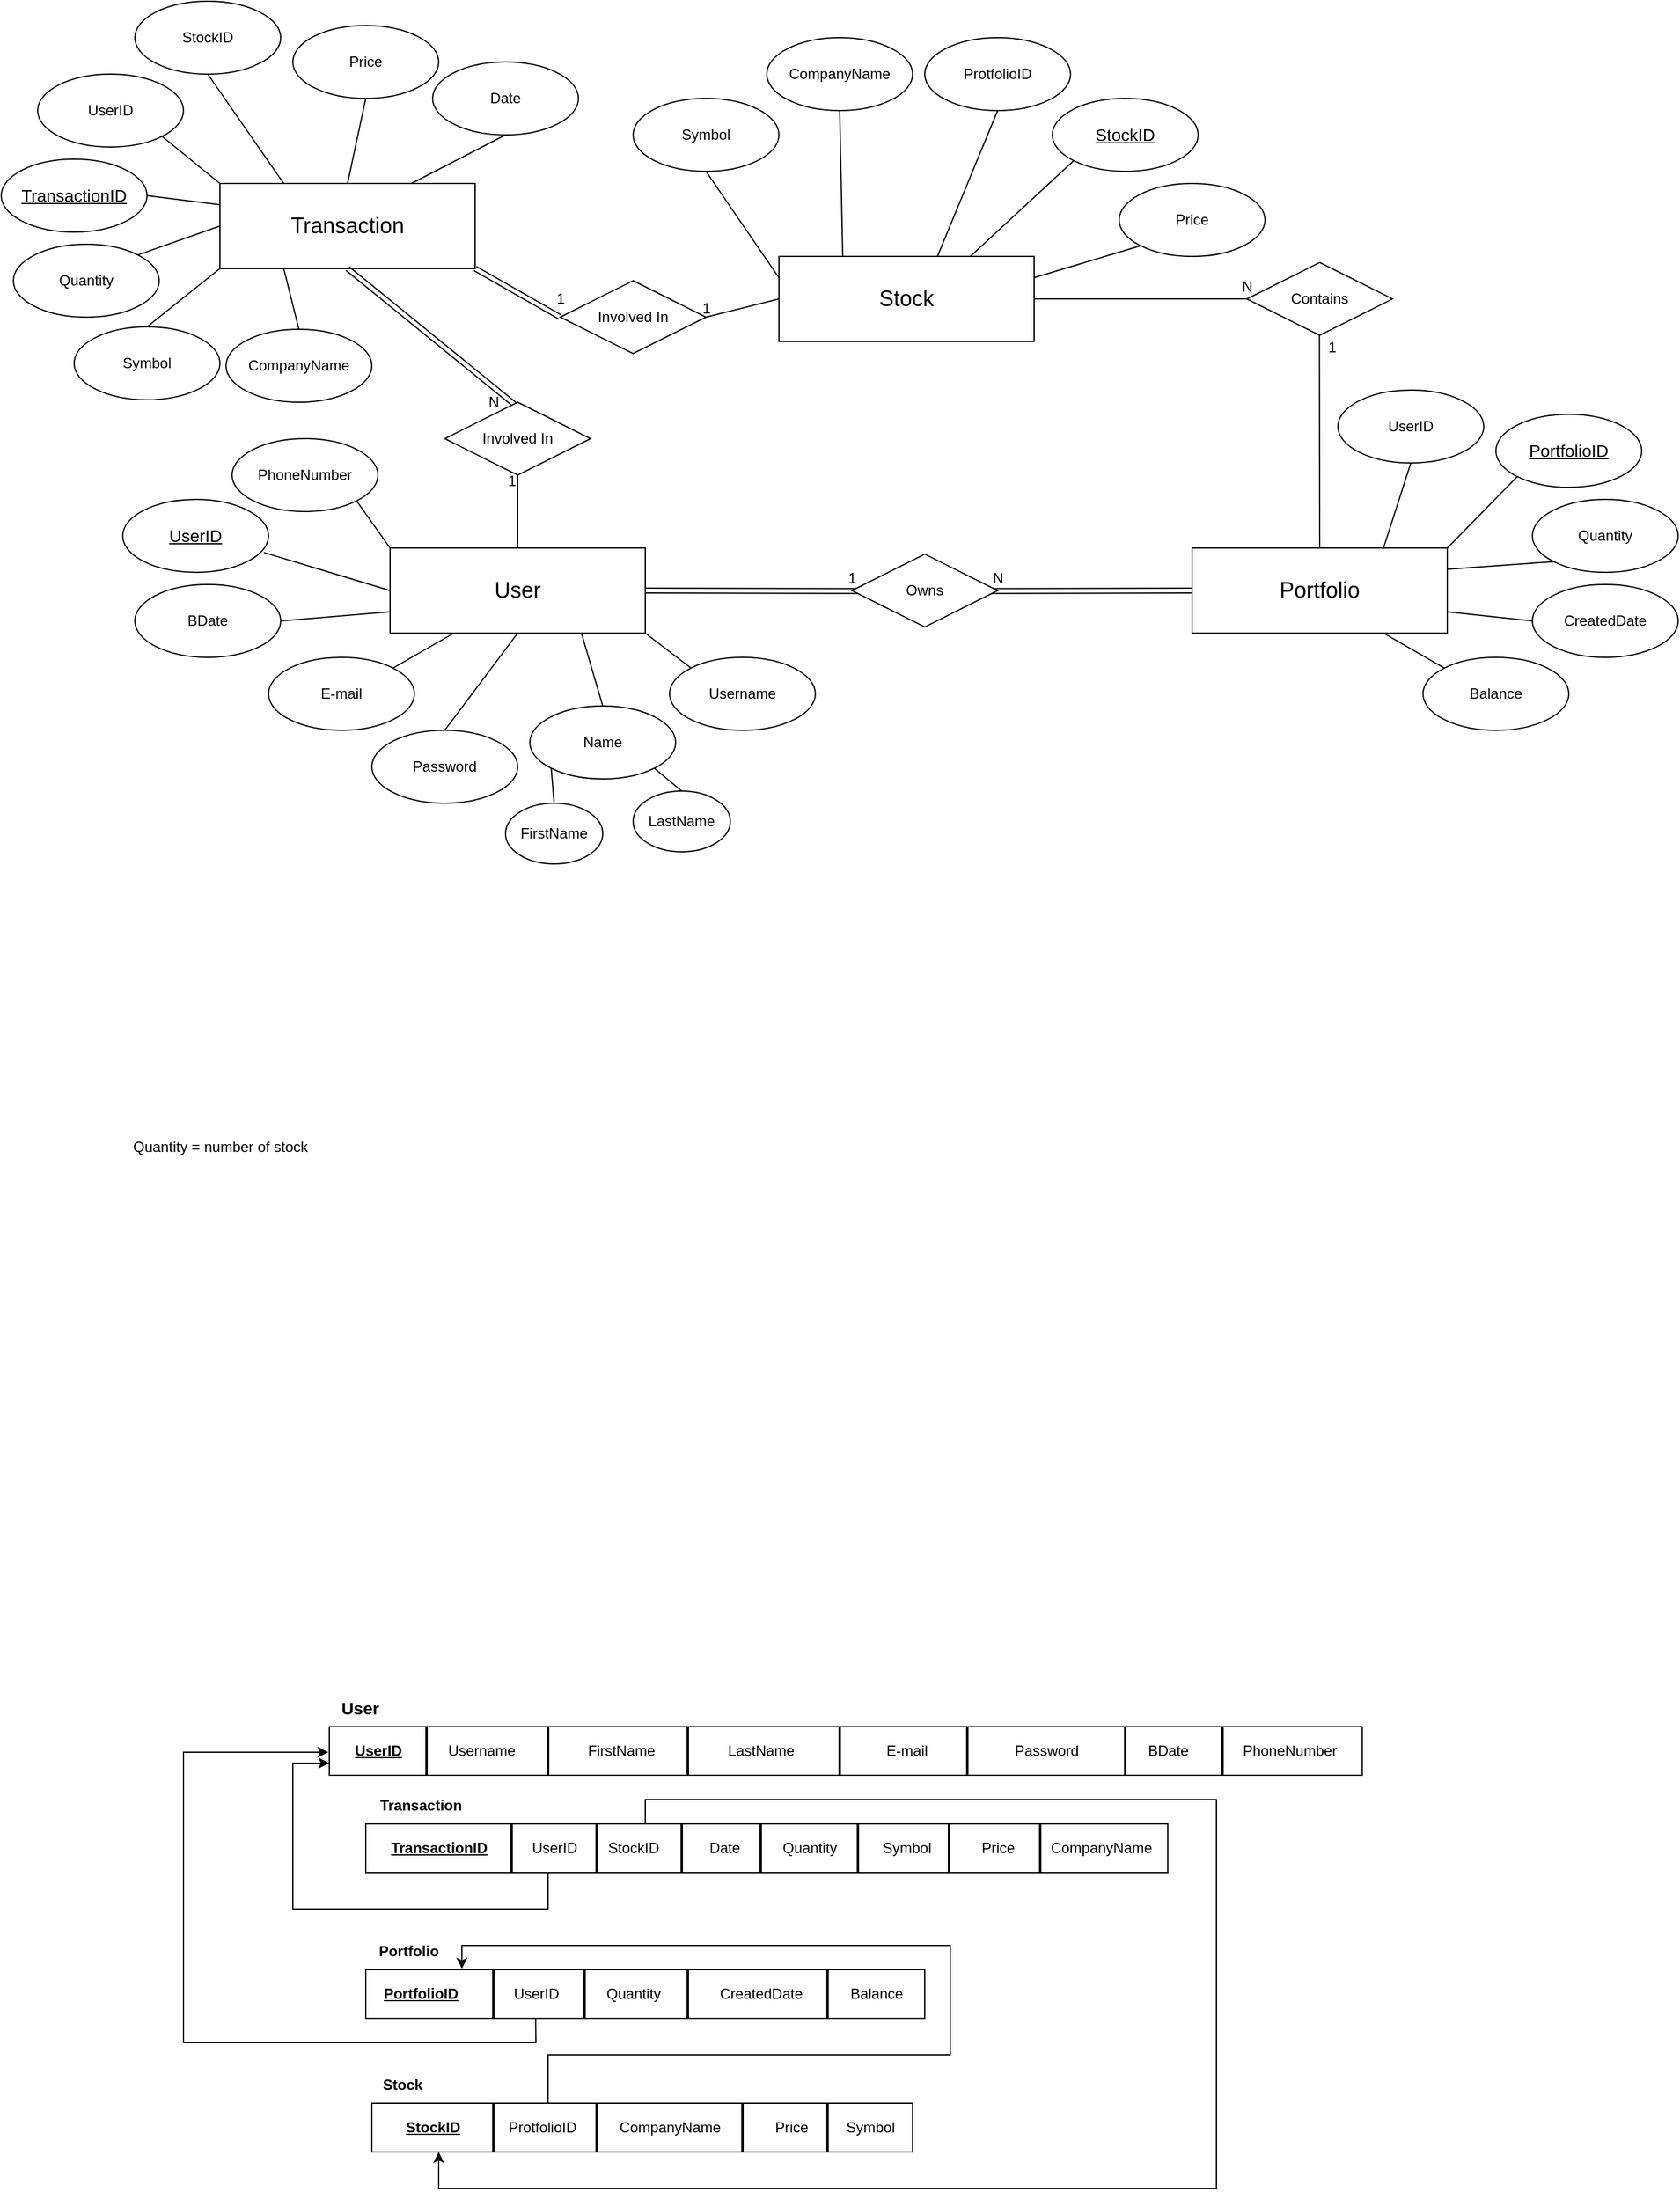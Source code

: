 <mxfile version="24.2.7" type="device">
  <diagram name="Page-1" id="fa3b1fYeh5rV2qAVABvx">
    <mxGraphModel dx="1854" dy="1547" grid="1" gridSize="10" guides="1" tooltips="1" connect="1" arrows="1" fold="1" page="1" pageScale="1" pageWidth="850" pageHeight="1100" math="0" shadow="0">
      <root>
        <mxCell id="0" />
        <mxCell id="1" parent="0" />
        <mxCell id="AaAI17sAa2OLWKaY4wJc-48" style="rounded=0;orthogonalLoop=1;jettySize=auto;html=1;exitX=0;exitY=0.25;exitDx=0;exitDy=0;entryX=0.5;entryY=1;entryDx=0;entryDy=0;endArrow=none;endFill=0;" edge="1" parent="1" source="AaAI17sAa2OLWKaY4wJc-3" target="AaAI17sAa2OLWKaY4wJc-43">
          <mxGeometry relative="1" as="geometry" />
        </mxCell>
        <mxCell id="AaAI17sAa2OLWKaY4wJc-50" style="rounded=0;orthogonalLoop=1;jettySize=auto;html=1;exitX=0.75;exitY=0;exitDx=0;exitDy=0;entryX=0;entryY=1;entryDx=0;entryDy=0;endArrow=none;endFill=0;" edge="1" parent="1" source="AaAI17sAa2OLWKaY4wJc-3" target="AaAI17sAa2OLWKaY4wJc-44">
          <mxGeometry relative="1" as="geometry" />
        </mxCell>
        <mxCell id="AaAI17sAa2OLWKaY4wJc-51" style="rounded=0;orthogonalLoop=1;jettySize=auto;html=1;exitX=1;exitY=0.25;exitDx=0;exitDy=0;entryX=0;entryY=1;entryDx=0;entryDy=0;startArrow=none;startFill=0;endArrow=none;endFill=0;" edge="1" parent="1" source="AaAI17sAa2OLWKaY4wJc-3" target="AaAI17sAa2OLWKaY4wJc-45">
          <mxGeometry relative="1" as="geometry" />
        </mxCell>
        <mxCell id="AaAI17sAa2OLWKaY4wJc-3" value="&lt;font style=&quot;font-size: 18px;&quot;&gt;Stock&lt;/font&gt;" style="whiteSpace=wrap;html=1;align=center;" vertex="1" parent="1">
          <mxGeometry x="400" y="130" width="210" height="70" as="geometry" />
        </mxCell>
        <mxCell id="AaAI17sAa2OLWKaY4wJc-31" style="rounded=0;orthogonalLoop=1;jettySize=auto;html=1;exitX=0;exitY=0.5;exitDx=0;exitDy=0;entryX=0.968;entryY=0.728;entryDx=0;entryDy=0;endArrow=none;endFill=0;entryPerimeter=0;" edge="1" parent="1" source="AaAI17sAa2OLWKaY4wJc-10" target="AaAI17sAa2OLWKaY4wJc-17">
          <mxGeometry relative="1" as="geometry" />
        </mxCell>
        <mxCell id="AaAI17sAa2OLWKaY4wJc-32" style="rounded=0;orthogonalLoop=1;jettySize=auto;html=1;exitX=0.25;exitY=1;exitDx=0;exitDy=0;entryX=1;entryY=0;entryDx=0;entryDy=0;startArrow=none;startFill=0;endArrow=none;endFill=0;" edge="1" parent="1" source="AaAI17sAa2OLWKaY4wJc-10" target="AaAI17sAa2OLWKaY4wJc-18">
          <mxGeometry relative="1" as="geometry">
            <mxPoint x="97.5" y="600" as="sourcePoint" />
          </mxGeometry>
        </mxCell>
        <mxCell id="AaAI17sAa2OLWKaY4wJc-33" style="rounded=0;orthogonalLoop=1;jettySize=auto;html=1;exitX=0.5;exitY=1;exitDx=0;exitDy=0;entryX=0.5;entryY=0;entryDx=0;entryDy=0;endArrow=none;endFill=0;" edge="1" parent="1" source="AaAI17sAa2OLWKaY4wJc-10" target="AaAI17sAa2OLWKaY4wJc-19">
          <mxGeometry relative="1" as="geometry">
            <mxPoint x="150.0" y="600" as="sourcePoint" />
          </mxGeometry>
        </mxCell>
        <mxCell id="AaAI17sAa2OLWKaY4wJc-34" style="rounded=0;orthogonalLoop=1;jettySize=auto;html=1;exitX=0.75;exitY=1;exitDx=0;exitDy=0;entryX=0.5;entryY=0;entryDx=0;entryDy=0;endArrow=none;endFill=0;" edge="1" parent="1" source="AaAI17sAa2OLWKaY4wJc-10" target="AaAI17sAa2OLWKaY4wJc-20">
          <mxGeometry relative="1" as="geometry">
            <mxPoint x="202.5" y="600" as="sourcePoint" />
          </mxGeometry>
        </mxCell>
        <mxCell id="AaAI17sAa2OLWKaY4wJc-36" style="rounded=0;orthogonalLoop=1;jettySize=auto;html=1;exitX=0;exitY=0.75;exitDx=0;exitDy=0;entryX=1;entryY=0.5;entryDx=0;entryDy=0;endArrow=none;endFill=0;" edge="1" parent="1" source="AaAI17sAa2OLWKaY4wJc-10" target="AaAI17sAa2OLWKaY4wJc-35">
          <mxGeometry relative="1" as="geometry">
            <mxPoint x="-187.5" y="455" as="sourcePoint" />
          </mxGeometry>
        </mxCell>
        <mxCell id="AaAI17sAa2OLWKaY4wJc-99" style="rounded=0;orthogonalLoop=1;jettySize=auto;html=1;exitX=1;exitY=1;exitDx=0;exitDy=0;entryX=0;entryY=0;entryDx=0;entryDy=0;endArrow=none;endFill=0;" edge="1" parent="1" source="AaAI17sAa2OLWKaY4wJc-10" target="AaAI17sAa2OLWKaY4wJc-98">
          <mxGeometry relative="1" as="geometry" />
        </mxCell>
        <mxCell id="AaAI17sAa2OLWKaY4wJc-10" value="&lt;font style=&quot;font-size: 18px;&quot;&gt;User&lt;/font&gt;" style="whiteSpace=wrap;html=1;align=center;" vertex="1" parent="1">
          <mxGeometry x="80" y="370" width="210" height="70" as="geometry" />
        </mxCell>
        <mxCell id="AaAI17sAa2OLWKaY4wJc-89" style="rounded=0;orthogonalLoop=1;jettySize=auto;html=1;exitX=0.25;exitY=1;exitDx=0;exitDy=0;entryX=0.5;entryY=0;entryDx=0;entryDy=0;endArrow=none;endFill=0;" edge="1" parent="1" source="AaAI17sAa2OLWKaY4wJc-12" target="AaAI17sAa2OLWKaY4wJc-88">
          <mxGeometry relative="1" as="geometry" />
        </mxCell>
        <mxCell id="AaAI17sAa2OLWKaY4wJc-90" style="rounded=0;orthogonalLoop=1;jettySize=auto;html=1;exitX=0;exitY=1;exitDx=0;exitDy=0;entryX=0.5;entryY=0;entryDx=0;entryDy=0;endArrow=none;endFill=0;" edge="1" parent="1" source="AaAI17sAa2OLWKaY4wJc-12" target="AaAI17sAa2OLWKaY4wJc-79">
          <mxGeometry relative="1" as="geometry" />
        </mxCell>
        <mxCell id="AaAI17sAa2OLWKaY4wJc-91" style="rounded=0;orthogonalLoop=1;jettySize=auto;html=1;exitX=0;exitY=0.5;exitDx=0;exitDy=0;entryX=1;entryY=0;entryDx=0;entryDy=0;endArrow=none;endFill=0;" edge="1" parent="1" source="AaAI17sAa2OLWKaY4wJc-12" target="AaAI17sAa2OLWKaY4wJc-78">
          <mxGeometry relative="1" as="geometry" />
        </mxCell>
        <mxCell id="AaAI17sAa2OLWKaY4wJc-92" style="rounded=0;orthogonalLoop=1;jettySize=auto;html=1;exitX=0;exitY=0.25;exitDx=0;exitDy=0;entryX=1;entryY=0.5;entryDx=0;entryDy=0;endArrow=none;endFill=0;" edge="1" parent="1" source="AaAI17sAa2OLWKaY4wJc-12" target="AaAI17sAa2OLWKaY4wJc-77">
          <mxGeometry relative="1" as="geometry" />
        </mxCell>
        <mxCell id="AaAI17sAa2OLWKaY4wJc-93" style="rounded=0;orthogonalLoop=1;jettySize=auto;html=1;exitX=0;exitY=0;exitDx=0;exitDy=0;entryX=1;entryY=1;entryDx=0;entryDy=0;endArrow=none;endFill=0;" edge="1" parent="1" source="AaAI17sAa2OLWKaY4wJc-12" target="AaAI17sAa2OLWKaY4wJc-76">
          <mxGeometry relative="1" as="geometry" />
        </mxCell>
        <mxCell id="AaAI17sAa2OLWKaY4wJc-94" style="rounded=0;orthogonalLoop=1;jettySize=auto;html=1;exitX=0.5;exitY=0;exitDx=0;exitDy=0;entryX=0.5;entryY=1;entryDx=0;entryDy=0;endArrow=none;endFill=0;" edge="1" parent="1" source="AaAI17sAa2OLWKaY4wJc-12" target="AaAI17sAa2OLWKaY4wJc-81">
          <mxGeometry relative="1" as="geometry" />
        </mxCell>
        <mxCell id="AaAI17sAa2OLWKaY4wJc-95" style="rounded=0;orthogonalLoop=1;jettySize=auto;html=1;exitX=0.75;exitY=0;exitDx=0;exitDy=0;entryX=0.5;entryY=1;entryDx=0;entryDy=0;endArrow=none;endFill=0;" edge="1" parent="1" source="AaAI17sAa2OLWKaY4wJc-12" target="AaAI17sAa2OLWKaY4wJc-87">
          <mxGeometry relative="1" as="geometry" />
        </mxCell>
        <mxCell id="AaAI17sAa2OLWKaY4wJc-178" style="rounded=0;orthogonalLoop=1;jettySize=auto;html=1;exitX=0.25;exitY=0;exitDx=0;exitDy=0;entryX=0.5;entryY=1;entryDx=0;entryDy=0;endArrow=none;endFill=0;" edge="1" parent="1" source="AaAI17sAa2OLWKaY4wJc-12" target="AaAI17sAa2OLWKaY4wJc-177">
          <mxGeometry relative="1" as="geometry" />
        </mxCell>
        <mxCell id="AaAI17sAa2OLWKaY4wJc-12" value="&lt;font style=&quot;font-size: 18px;&quot;&gt;Transaction&lt;/font&gt;" style="whiteSpace=wrap;html=1;align=center;" vertex="1" parent="1">
          <mxGeometry x="-60" y="70" width="210" height="70" as="geometry" />
        </mxCell>
        <mxCell id="AaAI17sAa2OLWKaY4wJc-64" style="rounded=0;orthogonalLoop=1;jettySize=auto;html=1;exitX=0.75;exitY=0;exitDx=0;exitDy=0;entryX=0.5;entryY=1;entryDx=0;entryDy=0;endArrow=none;endFill=0;" edge="1" parent="1" source="AaAI17sAa2OLWKaY4wJc-13" target="AaAI17sAa2OLWKaY4wJc-58">
          <mxGeometry relative="1" as="geometry" />
        </mxCell>
        <mxCell id="AaAI17sAa2OLWKaY4wJc-65" style="rounded=0;orthogonalLoop=1;jettySize=auto;html=1;exitX=1;exitY=0;exitDx=0;exitDy=0;entryX=0;entryY=1;entryDx=0;entryDy=0;endArrow=none;endFill=0;" edge="1" parent="1" source="AaAI17sAa2OLWKaY4wJc-13" target="AaAI17sAa2OLWKaY4wJc-60">
          <mxGeometry relative="1" as="geometry" />
        </mxCell>
        <mxCell id="AaAI17sAa2OLWKaY4wJc-66" style="rounded=0;orthogonalLoop=1;jettySize=auto;html=1;exitX=1;exitY=0.25;exitDx=0;exitDy=0;entryX=0;entryY=1;entryDx=0;entryDy=0;endArrow=none;endFill=0;" edge="1" parent="1" source="AaAI17sAa2OLWKaY4wJc-13" target="AaAI17sAa2OLWKaY4wJc-63">
          <mxGeometry relative="1" as="geometry" />
        </mxCell>
        <mxCell id="AaAI17sAa2OLWKaY4wJc-67" style="rounded=0;orthogonalLoop=1;jettySize=auto;html=1;exitX=1;exitY=0.75;exitDx=0;exitDy=0;entryX=0;entryY=0.5;entryDx=0;entryDy=0;endArrow=none;endFill=0;" edge="1" parent="1" source="AaAI17sAa2OLWKaY4wJc-13" target="AaAI17sAa2OLWKaY4wJc-62">
          <mxGeometry relative="1" as="geometry" />
        </mxCell>
        <mxCell id="AaAI17sAa2OLWKaY4wJc-68" style="rounded=0;orthogonalLoop=1;jettySize=auto;html=1;exitX=0.75;exitY=1;exitDx=0;exitDy=0;entryX=0;entryY=0;entryDx=0;entryDy=0;endArrow=none;endFill=0;" edge="1" parent="1" source="AaAI17sAa2OLWKaY4wJc-13" target="AaAI17sAa2OLWKaY4wJc-61">
          <mxGeometry relative="1" as="geometry" />
        </mxCell>
        <mxCell id="AaAI17sAa2OLWKaY4wJc-13" value="&lt;font style=&quot;font-size: 18px;&quot;&gt;Portfolio&lt;/font&gt;" style="whiteSpace=wrap;html=1;align=center;" vertex="1" parent="1">
          <mxGeometry x="740" y="370" width="210" height="70" as="geometry" />
        </mxCell>
        <mxCell id="AaAI17sAa2OLWKaY4wJc-21" style="rounded=0;orthogonalLoop=1;jettySize=auto;html=1;exitX=0.5;exitY=0;exitDx=0;exitDy=0;endArrow=none;endFill=0;entryX=0;entryY=1;entryDx=0;entryDy=0;" edge="1" parent="1" source="AaAI17sAa2OLWKaY4wJc-25" target="AaAI17sAa2OLWKaY4wJc-20">
          <mxGeometry relative="1" as="geometry">
            <mxPoint x="210" y="638.94" as="targetPoint" />
            <mxPoint x="237.265" y="687.882" as="sourcePoint" />
          </mxGeometry>
        </mxCell>
        <mxCell id="AaAI17sAa2OLWKaY4wJc-16" value="PhoneNumber" style="ellipse;whiteSpace=wrap;html=1;align=center;" vertex="1" parent="1">
          <mxGeometry x="-50" y="280" width="120" height="60" as="geometry" />
        </mxCell>
        <mxCell id="AaAI17sAa2OLWKaY4wJc-17" value="&lt;font style=&quot;font-size: 14px;&quot;&gt;&lt;u&gt;UserID&lt;/u&gt;&lt;/font&gt;" style="ellipse;whiteSpace=wrap;html=1;align=center;" vertex="1" parent="1">
          <mxGeometry x="-140" y="330" width="120" height="60" as="geometry" />
        </mxCell>
        <mxCell id="AaAI17sAa2OLWKaY4wJc-18" value="E-mail" style="ellipse;whiteSpace=wrap;html=1;align=center;" vertex="1" parent="1">
          <mxGeometry x="-20" y="460" width="120" height="60" as="geometry" />
        </mxCell>
        <mxCell id="AaAI17sAa2OLWKaY4wJc-19" value="Password" style="ellipse;whiteSpace=wrap;html=1;align=center;" vertex="1" parent="1">
          <mxGeometry x="65" y="520" width="120" height="60" as="geometry" />
        </mxCell>
        <mxCell id="AaAI17sAa2OLWKaY4wJc-20" value="Name" style="ellipse;whiteSpace=wrap;html=1;align=center;" vertex="1" parent="1">
          <mxGeometry x="195" y="500" width="120" height="60" as="geometry" />
        </mxCell>
        <mxCell id="AaAI17sAa2OLWKaY4wJc-25" value="FirstName" style="ellipse;whiteSpace=wrap;html=1;align=center;" vertex="1" parent="1">
          <mxGeometry x="175" y="580" width="80" height="50" as="geometry" />
        </mxCell>
        <mxCell id="AaAI17sAa2OLWKaY4wJc-27" value="LastName" style="ellipse;whiteSpace=wrap;html=1;align=center;" vertex="1" parent="1">
          <mxGeometry x="280" y="570" width="80" height="50" as="geometry" />
        </mxCell>
        <mxCell id="AaAI17sAa2OLWKaY4wJc-29" style="rounded=0;orthogonalLoop=1;jettySize=auto;html=1;exitX=1;exitY=1;exitDx=0;exitDy=0;endArrow=none;endFill=0;entryX=0.5;entryY=0;entryDx=0;entryDy=0;" edge="1" parent="1" source="AaAI17sAa2OLWKaY4wJc-20" target="AaAI17sAa2OLWKaY4wJc-27">
          <mxGeometry relative="1" as="geometry">
            <mxPoint x="270" y="629.94" as="targetPoint" />
            <mxPoint x="282.735" y="569.998" as="sourcePoint" />
          </mxGeometry>
        </mxCell>
        <mxCell id="AaAI17sAa2OLWKaY4wJc-30" style="rounded=0;orthogonalLoop=1;jettySize=auto;html=1;exitX=0;exitY=0;exitDx=0;exitDy=0;entryX=1;entryY=1;entryDx=0;entryDy=0;endArrow=none;endFill=0;" edge="1" parent="1" source="AaAI17sAa2OLWKaY4wJc-10" target="AaAI17sAa2OLWKaY4wJc-16">
          <mxGeometry relative="1" as="geometry" />
        </mxCell>
        <mxCell id="AaAI17sAa2OLWKaY4wJc-35" value="BDate" style="ellipse;whiteSpace=wrap;html=1;align=center;" vertex="1" parent="1">
          <mxGeometry x="-130" y="400" width="120" height="60" as="geometry" />
        </mxCell>
        <mxCell id="AaAI17sAa2OLWKaY4wJc-38" style="rounded=0;orthogonalLoop=1;jettySize=auto;html=1;exitX=0.058;exitY=0.507;exitDx=0;exitDy=0;entryX=1;entryY=0.5;entryDx=0;entryDy=0;shape=link;exitPerimeter=0;" edge="1" parent="1" source="AaAI17sAa2OLWKaY4wJc-37" target="AaAI17sAa2OLWKaY4wJc-10">
          <mxGeometry relative="1" as="geometry" />
        </mxCell>
        <mxCell id="AaAI17sAa2OLWKaY4wJc-39" style="rounded=0;orthogonalLoop=1;jettySize=auto;html=1;exitX=0.96;exitY=0.507;exitDx=0;exitDy=0;entryX=0;entryY=0.5;entryDx=0;entryDy=0;shape=link;exitPerimeter=0;" edge="1" parent="1" source="AaAI17sAa2OLWKaY4wJc-37" target="AaAI17sAa2OLWKaY4wJc-13">
          <mxGeometry relative="1" as="geometry" />
        </mxCell>
        <mxCell id="AaAI17sAa2OLWKaY4wJc-37" value="Owns" style="shape=rhombus;perimeter=rhombusPerimeter;whiteSpace=wrap;html=1;align=center;" vertex="1" parent="1">
          <mxGeometry x="460" y="375" width="120" height="60" as="geometry" />
        </mxCell>
        <mxCell id="AaAI17sAa2OLWKaY4wJc-40" value="&lt;font style=&quot;font-size: 12px;&quot;&gt;N&lt;/font&gt;" style="text;html=1;align=center;verticalAlign=middle;resizable=0;points=[];autosize=1;strokeColor=none;fillColor=none;" vertex="1" parent="1">
          <mxGeometry x="565" y="380" width="30" height="30" as="geometry" />
        </mxCell>
        <mxCell id="AaAI17sAa2OLWKaY4wJc-41" value="&lt;font style=&quot;font-size: 12px;&quot;&gt;1&lt;/font&gt;" style="text;html=1;align=center;verticalAlign=middle;resizable=0;points=[];autosize=1;strokeColor=none;fillColor=none;" vertex="1" parent="1">
          <mxGeometry x="445" y="380" width="30" height="30" as="geometry" />
        </mxCell>
        <mxCell id="AaAI17sAa2OLWKaY4wJc-42" value="CompanyName" style="ellipse;whiteSpace=wrap;html=1;align=center;" vertex="1" parent="1">
          <mxGeometry x="390" y="-50" width="120" height="60" as="geometry" />
        </mxCell>
        <mxCell id="AaAI17sAa2OLWKaY4wJc-43" value="Symbol" style="ellipse;whiteSpace=wrap;html=1;align=center;" vertex="1" parent="1">
          <mxGeometry x="280" width="120" height="60" as="geometry" />
        </mxCell>
        <mxCell id="AaAI17sAa2OLWKaY4wJc-44" value="&lt;font style=&quot;font-size: 14px;&quot;&gt;&lt;u&gt;StockID&lt;/u&gt;&lt;/font&gt;" style="ellipse;whiteSpace=wrap;html=1;align=center;" vertex="1" parent="1">
          <mxGeometry x="625" width="120" height="60" as="geometry" />
        </mxCell>
        <mxCell id="AaAI17sAa2OLWKaY4wJc-45" value="Price" style="ellipse;whiteSpace=wrap;html=1;align=center;" vertex="1" parent="1">
          <mxGeometry x="680" y="70" width="120" height="60" as="geometry" />
        </mxCell>
        <mxCell id="AaAI17sAa2OLWKaY4wJc-49" style="rounded=0;orthogonalLoop=1;jettySize=auto;html=1;exitX=0.25;exitY=0;exitDx=0;exitDy=0;entryX=0.5;entryY=1;entryDx=0;entryDy=0;endArrow=none;endFill=0;" edge="1" parent="1" source="AaAI17sAa2OLWKaY4wJc-3" target="AaAI17sAa2OLWKaY4wJc-42">
          <mxGeometry relative="1" as="geometry" />
        </mxCell>
        <mxCell id="AaAI17sAa2OLWKaY4wJc-53" style="rounded=0;orthogonalLoop=1;jettySize=auto;html=1;exitX=0.023;exitY=0.501;exitDx=0;exitDy=0;entryX=1;entryY=0.5;entryDx=0;entryDy=0;exitPerimeter=0;endArrow=none;endFill=0;" edge="1" parent="1" source="AaAI17sAa2OLWKaY4wJc-52" target="AaAI17sAa2OLWKaY4wJc-3">
          <mxGeometry relative="1" as="geometry" />
        </mxCell>
        <mxCell id="AaAI17sAa2OLWKaY4wJc-54" style="rounded=0;orthogonalLoop=1;jettySize=auto;html=1;exitX=0.498;exitY=0.975;exitDx=0;exitDy=0;entryX=0.5;entryY=0;entryDx=0;entryDy=0;exitPerimeter=0;endArrow=none;endFill=0;" edge="1" parent="1" source="AaAI17sAa2OLWKaY4wJc-52" target="AaAI17sAa2OLWKaY4wJc-13">
          <mxGeometry relative="1" as="geometry" />
        </mxCell>
        <mxCell id="AaAI17sAa2OLWKaY4wJc-52" value="Contains" style="shape=rhombus;perimeter=rhombusPerimeter;whiteSpace=wrap;html=1;align=center;" vertex="1" parent="1">
          <mxGeometry x="785" y="135" width="120" height="60" as="geometry" />
        </mxCell>
        <mxCell id="AaAI17sAa2OLWKaY4wJc-56" value="1" style="text;html=1;align=center;verticalAlign=middle;resizable=0;points=[];autosize=1;strokeColor=none;fillColor=none;" vertex="1" parent="1">
          <mxGeometry x="840" y="190" width="30" height="30" as="geometry" />
        </mxCell>
        <mxCell id="AaAI17sAa2OLWKaY4wJc-57" value="N" style="text;html=1;align=center;verticalAlign=middle;resizable=0;points=[];autosize=1;strokeColor=none;fillColor=none;" vertex="1" parent="1">
          <mxGeometry x="770" y="140" width="30" height="30" as="geometry" />
        </mxCell>
        <mxCell id="AaAI17sAa2OLWKaY4wJc-58" value="UserID" style="ellipse;whiteSpace=wrap;html=1;align=center;" vertex="1" parent="1">
          <mxGeometry x="860" y="240" width="120" height="60" as="geometry" />
        </mxCell>
        <mxCell id="AaAI17sAa2OLWKaY4wJc-60" value="&lt;font style=&quot;font-size: 14px;&quot;&gt;&lt;u&gt;PortfolioID&lt;/u&gt;&lt;/font&gt;" style="ellipse;whiteSpace=wrap;html=1;align=center;" vertex="1" parent="1">
          <mxGeometry x="990" y="260" width="120" height="60" as="geometry" />
        </mxCell>
        <mxCell id="AaAI17sAa2OLWKaY4wJc-61" value="Balance" style="ellipse;whiteSpace=wrap;html=1;align=center;" vertex="1" parent="1">
          <mxGeometry x="930" y="460" width="120" height="60" as="geometry" />
        </mxCell>
        <mxCell id="AaAI17sAa2OLWKaY4wJc-62" value="CreatedDate" style="ellipse;whiteSpace=wrap;html=1;align=center;" vertex="1" parent="1">
          <mxGeometry x="1020" y="400" width="120" height="60" as="geometry" />
        </mxCell>
        <mxCell id="AaAI17sAa2OLWKaY4wJc-63" value="Quantity" style="ellipse;whiteSpace=wrap;html=1;align=center;" vertex="1" parent="1">
          <mxGeometry x="1020" y="330" width="120" height="60" as="geometry" />
        </mxCell>
        <mxCell id="AaAI17sAa2OLWKaY4wJc-70" style="rounded=0;orthogonalLoop=1;jettySize=auto;html=1;exitX=0.5;exitY=1;exitDx=0;exitDy=0;entryX=0.5;entryY=0;entryDx=0;entryDy=0;endArrow=none;endFill=0;" edge="1" parent="1" source="AaAI17sAa2OLWKaY4wJc-69" target="AaAI17sAa2OLWKaY4wJc-10">
          <mxGeometry relative="1" as="geometry" />
        </mxCell>
        <mxCell id="AaAI17sAa2OLWKaY4wJc-71" style="rounded=0;orthogonalLoop=1;jettySize=auto;html=1;entryX=0.5;entryY=1;entryDx=0;entryDy=0;shape=link;exitX=0.499;exitY=0.064;exitDx=0;exitDy=0;exitPerimeter=0;" edge="1" parent="1" source="AaAI17sAa2OLWKaY4wJc-69" target="AaAI17sAa2OLWKaY4wJc-12">
          <mxGeometry relative="1" as="geometry" />
        </mxCell>
        <mxCell id="AaAI17sAa2OLWKaY4wJc-69" value="Involved In" style="shape=rhombus;perimeter=rhombusPerimeter;whiteSpace=wrap;html=1;align=center;" vertex="1" parent="1">
          <mxGeometry x="125" y="250" width="120" height="60" as="geometry" />
        </mxCell>
        <mxCell id="AaAI17sAa2OLWKaY4wJc-72" value="N" style="text;html=1;align=center;verticalAlign=middle;resizable=0;points=[];autosize=1;strokeColor=none;fillColor=none;" vertex="1" parent="1">
          <mxGeometry x="150" y="235" width="30" height="30" as="geometry" />
        </mxCell>
        <mxCell id="AaAI17sAa2OLWKaY4wJc-74" value="1" style="text;html=1;align=center;verticalAlign=middle;resizable=0;points=[];autosize=1;strokeColor=none;fillColor=none;" vertex="1" parent="1">
          <mxGeometry x="165" y="300" width="30" height="30" as="geometry" />
        </mxCell>
        <mxCell id="AaAI17sAa2OLWKaY4wJc-76" value="UserID" style="ellipse;whiteSpace=wrap;html=1;align=center;" vertex="1" parent="1">
          <mxGeometry x="-210" y="-20" width="120" height="60" as="geometry" />
        </mxCell>
        <mxCell id="AaAI17sAa2OLWKaY4wJc-77" value="&lt;font style=&quot;font-size: 14px;&quot;&gt;&lt;u&gt;TransactionID&lt;/u&gt;&lt;/font&gt;" style="ellipse;whiteSpace=wrap;html=1;align=center;" vertex="1" parent="1">
          <mxGeometry x="-240" y="50" width="120" height="60" as="geometry" />
        </mxCell>
        <mxCell id="AaAI17sAa2OLWKaY4wJc-78" value="Quantity" style="ellipse;whiteSpace=wrap;html=1;align=center;" vertex="1" parent="1">
          <mxGeometry x="-230" y="120" width="120" height="60" as="geometry" />
        </mxCell>
        <mxCell id="AaAI17sAa2OLWKaY4wJc-79" value="Symbol" style="ellipse;whiteSpace=wrap;html=1;align=center;" vertex="1" parent="1">
          <mxGeometry x="-180" y="188" width="120" height="60" as="geometry" />
        </mxCell>
        <mxCell id="AaAI17sAa2OLWKaY4wJc-80" value="Quantity = number of stock" style="text;html=1;align=center;verticalAlign=middle;resizable=0;points=[];autosize=1;strokeColor=none;fillColor=none;" vertex="1" parent="1">
          <mxGeometry x="-145" y="848" width="170" height="30" as="geometry" />
        </mxCell>
        <mxCell id="AaAI17sAa2OLWKaY4wJc-81" value="Price" style="ellipse;whiteSpace=wrap;html=1;align=center;" vertex="1" parent="1">
          <mxGeometry y="-60" width="120" height="60" as="geometry" />
        </mxCell>
        <mxCell id="AaAI17sAa2OLWKaY4wJc-83" style="rounded=0;orthogonalLoop=1;jettySize=auto;html=1;exitX=0;exitY=0.5;exitDx=0;exitDy=0;shape=link;" edge="1" parent="1" source="AaAI17sAa2OLWKaY4wJc-82">
          <mxGeometry relative="1" as="geometry">
            <mxPoint x="150.0" y="140.0" as="targetPoint" />
          </mxGeometry>
        </mxCell>
        <mxCell id="AaAI17sAa2OLWKaY4wJc-84" style="rounded=0;orthogonalLoop=1;jettySize=auto;html=1;exitX=1;exitY=0.5;exitDx=0;exitDy=0;entryX=0;entryY=0.5;entryDx=0;entryDy=0;endArrow=none;endFill=0;" edge="1" parent="1" source="AaAI17sAa2OLWKaY4wJc-82" target="AaAI17sAa2OLWKaY4wJc-3">
          <mxGeometry relative="1" as="geometry" />
        </mxCell>
        <mxCell id="AaAI17sAa2OLWKaY4wJc-82" value="Involved In" style="shape=rhombus;perimeter=rhombusPerimeter;whiteSpace=wrap;html=1;align=center;" vertex="1" parent="1">
          <mxGeometry x="220" y="150" width="120" height="60" as="geometry" />
        </mxCell>
        <mxCell id="AaAI17sAa2OLWKaY4wJc-85" value="1" style="text;html=1;align=center;verticalAlign=middle;resizable=0;points=[];autosize=1;strokeColor=none;fillColor=none;" vertex="1" parent="1">
          <mxGeometry x="205" y="150" width="30" height="30" as="geometry" />
        </mxCell>
        <mxCell id="AaAI17sAa2OLWKaY4wJc-86" value="1" style="text;html=1;align=center;verticalAlign=middle;resizable=0;points=[];autosize=1;strokeColor=none;fillColor=none;" vertex="1" parent="1">
          <mxGeometry x="325" y="158" width="30" height="30" as="geometry" />
        </mxCell>
        <mxCell id="AaAI17sAa2OLWKaY4wJc-87" value="Date" style="ellipse;whiteSpace=wrap;html=1;align=center;" vertex="1" parent="1">
          <mxGeometry x="115" y="-30" width="120" height="60" as="geometry" />
        </mxCell>
        <mxCell id="AaAI17sAa2OLWKaY4wJc-88" value="CompanyName" style="ellipse;whiteSpace=wrap;html=1;align=center;" vertex="1" parent="1">
          <mxGeometry x="-55" y="190" width="120" height="60" as="geometry" />
        </mxCell>
        <mxCell id="AaAI17sAa2OLWKaY4wJc-98" value="Username" style="ellipse;whiteSpace=wrap;html=1;align=center;" vertex="1" parent="1">
          <mxGeometry x="310" y="460" width="120" height="60" as="geometry" />
        </mxCell>
        <mxCell id="AaAI17sAa2OLWKaY4wJc-102" value="" style="verticalLabelPosition=bottom;verticalAlign=top;html=1;shape=mxgraph.basic.rect;fillColor2=none;strokeWidth=1;size=20;indent=0;container=0;flipV=1;flipH=1;" vertex="1" parent="1">
          <mxGeometry x="30" y="1340" width="850" height="40" as="geometry" />
        </mxCell>
        <mxCell id="AaAI17sAa2OLWKaY4wJc-104" value="" style="line;strokeWidth=2;direction=south;html=1;" vertex="1" parent="1">
          <mxGeometry x="105" y="1340" width="10" height="40" as="geometry" />
        </mxCell>
        <mxCell id="AaAI17sAa2OLWKaY4wJc-105" value="&lt;u&gt;&lt;b&gt;UserID&lt;/b&gt;&lt;/u&gt;" style="text;html=1;align=center;verticalAlign=middle;resizable=0;points=[];autosize=1;strokeColor=none;fillColor=none;" vertex="1" parent="1">
          <mxGeometry x="40" y="1345" width="60" height="30" as="geometry" />
        </mxCell>
        <mxCell id="AaAI17sAa2OLWKaY4wJc-106" value="" style="line;strokeWidth=2;direction=south;html=1;" vertex="1" parent="1">
          <mxGeometry x="205" y="1340" width="10" height="40" as="geometry" />
        </mxCell>
        <mxCell id="AaAI17sAa2OLWKaY4wJc-107" value="Username" style="text;html=1;align=center;verticalAlign=middle;resizable=0;points=[];autosize=1;strokeColor=none;fillColor=none;" vertex="1" parent="1">
          <mxGeometry x="115" y="1345" width="80" height="30" as="geometry" />
        </mxCell>
        <mxCell id="AaAI17sAa2OLWKaY4wJc-108" value="" style="line;strokeWidth=2;direction=south;html=1;" vertex="1" parent="1">
          <mxGeometry x="320" y="1340" width="10" height="40" as="geometry" />
        </mxCell>
        <mxCell id="AaAI17sAa2OLWKaY4wJc-109" value="FirstName" style="text;html=1;align=center;verticalAlign=middle;resizable=0;points=[];autosize=1;strokeColor=none;fillColor=none;" vertex="1" parent="1">
          <mxGeometry x="230" y="1345" width="80" height="30" as="geometry" />
        </mxCell>
        <mxCell id="AaAI17sAa2OLWKaY4wJc-110" value="" style="line;strokeWidth=2;direction=south;html=1;" vertex="1" parent="1">
          <mxGeometry x="445" y="1340" width="10" height="40" as="geometry" />
        </mxCell>
        <mxCell id="AaAI17sAa2OLWKaY4wJc-111" value="LastName" style="text;html=1;align=center;verticalAlign=middle;resizable=0;points=[];autosize=1;strokeColor=none;fillColor=none;" vertex="1" parent="1">
          <mxGeometry x="345" y="1345" width="80" height="30" as="geometry" />
        </mxCell>
        <mxCell id="AaAI17sAa2OLWKaY4wJc-112" value="" style="line;strokeWidth=2;direction=south;html=1;" vertex="1" parent="1">
          <mxGeometry x="550" y="1340" width="10" height="40" as="geometry" />
        </mxCell>
        <mxCell id="AaAI17sAa2OLWKaY4wJc-113" value="E-mail" style="text;html=1;align=center;verticalAlign=middle;resizable=0;points=[];autosize=1;strokeColor=none;fillColor=none;" vertex="1" parent="1">
          <mxGeometry x="475" y="1345" width="60" height="30" as="geometry" />
        </mxCell>
        <mxCell id="AaAI17sAa2OLWKaY4wJc-114" value="" style="line;strokeWidth=2;direction=south;html=1;" vertex="1" parent="1">
          <mxGeometry x="680" y="1340" width="10" height="40" as="geometry" />
        </mxCell>
        <mxCell id="AaAI17sAa2OLWKaY4wJc-115" value="Password" style="text;html=1;align=center;verticalAlign=middle;resizable=0;points=[];autosize=1;strokeColor=none;fillColor=none;" vertex="1" parent="1">
          <mxGeometry x="580" y="1345" width="80" height="30" as="geometry" />
        </mxCell>
        <mxCell id="AaAI17sAa2OLWKaY4wJc-116" value="BDate" style="text;html=1;align=center;verticalAlign=middle;resizable=0;points=[];autosize=1;strokeColor=none;fillColor=none;" vertex="1" parent="1">
          <mxGeometry x="690" y="1345" width="60" height="30" as="geometry" />
        </mxCell>
        <mxCell id="AaAI17sAa2OLWKaY4wJc-117" value="&lt;b&gt;&lt;font style=&quot;font-size: 14px;&quot;&gt;User&lt;/font&gt;&lt;/b&gt;" style="text;html=1;align=center;verticalAlign=middle;resizable=0;points=[];autosize=1;strokeColor=none;fillColor=none;" vertex="1" parent="1">
          <mxGeometry x="30" y="1310" width="50" height="30" as="geometry" />
        </mxCell>
        <mxCell id="AaAI17sAa2OLWKaY4wJc-118" value="" style="verticalLabelPosition=bottom;verticalAlign=top;html=1;shape=mxgraph.basic.rect;fillColor2=none;strokeWidth=1;size=20;indent=0;container=0;flipV=1;flipH=1;" vertex="1" parent="1">
          <mxGeometry x="60" y="1420" width="660" height="40" as="geometry" />
        </mxCell>
        <mxCell id="AaAI17sAa2OLWKaY4wJc-119" value="&lt;b&gt;Transaction&lt;/b&gt;" style="text;html=1;align=center;verticalAlign=middle;resizable=0;points=[];autosize=1;strokeColor=none;fillColor=none;" vertex="1" parent="1">
          <mxGeometry x="60" y="1390" width="90" height="30" as="geometry" />
        </mxCell>
        <mxCell id="AaAI17sAa2OLWKaY4wJc-120" value="" style="line;strokeWidth=2;direction=south;html=1;" vertex="1" parent="1">
          <mxGeometry x="175" y="1420" width="10" height="40" as="geometry" />
        </mxCell>
        <mxCell id="AaAI17sAa2OLWKaY4wJc-121" value="&lt;u&gt;&lt;b&gt;TransactionID&lt;/b&gt;&lt;/u&gt;" style="text;html=1;align=center;verticalAlign=middle;resizable=0;points=[];autosize=1;strokeColor=none;fillColor=none;" vertex="1" parent="1">
          <mxGeometry x="70" y="1425" width="100" height="30" as="geometry" />
        </mxCell>
        <mxCell id="AaAI17sAa2OLWKaY4wJc-122" value="" style="line;strokeWidth=2;direction=south;html=1;" vertex="1" parent="1">
          <mxGeometry x="245" y="1420" width="10" height="40" as="geometry" />
        </mxCell>
        <mxCell id="AaAI17sAa2OLWKaY4wJc-123" value="UserID" style="text;html=1;align=center;verticalAlign=middle;resizable=0;points=[];autosize=1;strokeColor=none;fillColor=none;" vertex="1" parent="1">
          <mxGeometry x="185" y="1425" width="60" height="30" as="geometry" />
        </mxCell>
        <mxCell id="AaAI17sAa2OLWKaY4wJc-124" value="" style="line;strokeWidth=2;direction=south;html=1;" vertex="1" parent="1">
          <mxGeometry x="315" y="1420" width="10" height="40" as="geometry" />
        </mxCell>
        <mxCell id="AaAI17sAa2OLWKaY4wJc-125" value="StockID" style="text;html=1;align=center;verticalAlign=middle;resizable=0;points=[];autosize=1;strokeColor=none;fillColor=none;" vertex="1" parent="1">
          <mxGeometry x="245" y="1425" width="70" height="30" as="geometry" />
        </mxCell>
        <mxCell id="AaAI17sAa2OLWKaY4wJc-126" value="" style="line;strokeWidth=2;direction=south;html=1;" vertex="1" parent="1">
          <mxGeometry x="380" y="1420" width="10" height="40" as="geometry" />
        </mxCell>
        <mxCell id="AaAI17sAa2OLWKaY4wJc-127" value="Date" style="text;html=1;align=center;verticalAlign=middle;resizable=0;points=[];autosize=1;strokeColor=none;fillColor=none;" vertex="1" parent="1">
          <mxGeometry x="330" y="1425" width="50" height="30" as="geometry" />
        </mxCell>
        <mxCell id="AaAI17sAa2OLWKaY4wJc-128" value="" style="line;strokeWidth=2;direction=south;html=1;" vertex="1" parent="1">
          <mxGeometry x="460" y="1420" width="10" height="40" as="geometry" />
        </mxCell>
        <mxCell id="AaAI17sAa2OLWKaY4wJc-129" value="Quantity" style="text;html=1;align=center;verticalAlign=middle;resizable=0;points=[];autosize=1;strokeColor=none;fillColor=none;" vertex="1" parent="1">
          <mxGeometry x="390" y="1425" width="70" height="30" as="geometry" />
        </mxCell>
        <mxCell id="AaAI17sAa2OLWKaY4wJc-130" value="" style="line;strokeWidth=2;direction=south;html=1;" vertex="1" parent="1">
          <mxGeometry x="535" y="1420" width="10" height="40" as="geometry" />
        </mxCell>
        <mxCell id="AaAI17sAa2OLWKaY4wJc-131" value="Symbol" style="text;html=1;align=center;verticalAlign=middle;resizable=0;points=[];autosize=1;strokeColor=none;fillColor=none;" vertex="1" parent="1">
          <mxGeometry x="475" y="1425" width="60" height="30" as="geometry" />
        </mxCell>
        <mxCell id="AaAI17sAa2OLWKaY4wJc-132" value="CompanyName" style="text;html=1;align=center;verticalAlign=middle;resizable=0;points=[];autosize=1;strokeColor=none;fillColor=none;" vertex="1" parent="1">
          <mxGeometry x="610" y="1425" width="110" height="30" as="geometry" />
        </mxCell>
        <mxCell id="AaAI17sAa2OLWKaY4wJc-133" value="" style="verticalLabelPosition=bottom;verticalAlign=top;html=1;shape=mxgraph.basic.rect;fillColor2=none;strokeWidth=1;size=20;indent=0;container=0;flipV=1;flipH=1;" vertex="1" parent="1">
          <mxGeometry x="65" y="1650" width="445" height="40" as="geometry" />
        </mxCell>
        <mxCell id="AaAI17sAa2OLWKaY4wJc-134" value="&lt;b&gt;Stock&lt;/b&gt;" style="text;html=1;align=center;verticalAlign=middle;resizable=0;points=[];autosize=1;strokeColor=none;fillColor=none;" vertex="1" parent="1">
          <mxGeometry x="60" y="1620" width="60" height="30" as="geometry" />
        </mxCell>
        <mxCell id="AaAI17sAa2OLWKaY4wJc-136" value="ProtfolioID" style="ellipse;whiteSpace=wrap;html=1;align=center;" vertex="1" parent="1">
          <mxGeometry x="520" y="-50" width="120" height="60" as="geometry" />
        </mxCell>
        <mxCell id="AaAI17sAa2OLWKaY4wJc-139" style="rounded=0;orthogonalLoop=1;jettySize=auto;html=1;exitX=0.5;exitY=1;exitDx=0;exitDy=0;entryX=0.621;entryY=0.001;entryDx=0;entryDy=0;entryPerimeter=0;endArrow=none;endFill=0;" edge="1" parent="1" source="AaAI17sAa2OLWKaY4wJc-136" target="AaAI17sAa2OLWKaY4wJc-3">
          <mxGeometry relative="1" as="geometry" />
        </mxCell>
        <mxCell id="AaAI17sAa2OLWKaY4wJc-140" value="" style="line;strokeWidth=2;direction=south;html=1;" vertex="1" parent="1">
          <mxGeometry x="160" y="1650" width="10" height="40" as="geometry" />
        </mxCell>
        <mxCell id="AaAI17sAa2OLWKaY4wJc-141" value="&lt;b&gt;&lt;u&gt;StockID&lt;/u&gt;&lt;/b&gt;" style="text;html=1;align=center;verticalAlign=middle;resizable=0;points=[];autosize=1;strokeColor=none;fillColor=none;" vertex="1" parent="1">
          <mxGeometry x="80" y="1655" width="70" height="30" as="geometry" />
        </mxCell>
        <mxCell id="AaAI17sAa2OLWKaY4wJc-142" value="" style="line;strokeWidth=2;direction=south;html=1;" vertex="1" parent="1">
          <mxGeometry x="245" y="1650" width="10" height="40" as="geometry" />
        </mxCell>
        <mxCell id="AaAI17sAa2OLWKaY4wJc-143" value="ProtfolioID" style="text;html=1;align=center;verticalAlign=middle;resizable=0;points=[];autosize=1;strokeColor=none;fillColor=none;" vertex="1" parent="1">
          <mxGeometry x="165" y="1655" width="80" height="30" as="geometry" />
        </mxCell>
        <mxCell id="AaAI17sAa2OLWKaY4wJc-146" value="" style="line;strokeWidth=2;direction=south;html=1;" vertex="1" parent="1">
          <mxGeometry x="365" y="1650" width="10" height="40" as="geometry" />
        </mxCell>
        <mxCell id="AaAI17sAa2OLWKaY4wJc-147" value="CompanyName" style="text;html=1;align=center;verticalAlign=middle;resizable=0;points=[];autosize=1;strokeColor=none;fillColor=none;" vertex="1" parent="1">
          <mxGeometry x="255" y="1655" width="110" height="30" as="geometry" />
        </mxCell>
        <mxCell id="AaAI17sAa2OLWKaY4wJc-148" value="" style="line;strokeWidth=2;direction=south;html=1;" vertex="1" parent="1">
          <mxGeometry x="435" y="1650" width="10" height="40" as="geometry" />
        </mxCell>
        <mxCell id="AaAI17sAa2OLWKaY4wJc-149" value="Price" style="text;html=1;align=center;verticalAlign=middle;resizable=0;points=[];autosize=1;strokeColor=none;fillColor=none;" vertex="1" parent="1">
          <mxGeometry x="385" y="1655" width="50" height="30" as="geometry" />
        </mxCell>
        <mxCell id="AaAI17sAa2OLWKaY4wJc-151" value="Symbol" style="text;html=1;align=center;verticalAlign=middle;resizable=0;points=[];autosize=1;strokeColor=none;fillColor=none;" vertex="1" parent="1">
          <mxGeometry x="445" y="1655" width="60" height="30" as="geometry" />
        </mxCell>
        <mxCell id="AaAI17sAa2OLWKaY4wJc-152" value="" style="verticalLabelPosition=bottom;verticalAlign=top;html=1;shape=mxgraph.basic.rect;fillColor2=none;strokeWidth=1;size=20;indent=0;container=0;flipV=1;flipH=1;" vertex="1" parent="1">
          <mxGeometry x="60" y="1540" width="460" height="40" as="geometry" />
        </mxCell>
        <mxCell id="AaAI17sAa2OLWKaY4wJc-153" value="&lt;b&gt;Portfolio&lt;/b&gt;" style="text;html=1;align=center;verticalAlign=middle;resizable=0;points=[];autosize=1;strokeColor=none;fillColor=none;" vertex="1" parent="1">
          <mxGeometry x="60" y="1510" width="70" height="30" as="geometry" />
        </mxCell>
        <mxCell id="AaAI17sAa2OLWKaY4wJc-155" value="" style="line;strokeWidth=2;direction=south;html=1;" vertex="1" parent="1">
          <mxGeometry x="160" y="1540" width="10" height="40" as="geometry" />
        </mxCell>
        <mxCell id="AaAI17sAa2OLWKaY4wJc-156" value="&lt;b&gt;&lt;u&gt;PortfolioID&lt;/u&gt;&lt;/b&gt;" style="text;html=1;align=center;verticalAlign=middle;resizable=0;points=[];autosize=1;strokeColor=none;fillColor=none;" vertex="1" parent="1">
          <mxGeometry x="65" y="1545" width="80" height="30" as="geometry" />
        </mxCell>
        <mxCell id="AaAI17sAa2OLWKaY4wJc-157" value="" style="line;strokeWidth=2;direction=south;html=1;" vertex="1" parent="1">
          <mxGeometry x="235" y="1540" width="10" height="40" as="geometry" />
        </mxCell>
        <mxCell id="AaAI17sAa2OLWKaY4wJc-158" value="UserID" style="text;html=1;align=center;verticalAlign=middle;resizable=0;points=[];autosize=1;strokeColor=none;fillColor=none;" vertex="1" parent="1">
          <mxGeometry x="170" y="1545" width="60" height="30" as="geometry" />
        </mxCell>
        <mxCell id="AaAI17sAa2OLWKaY4wJc-159" value="" style="line;strokeWidth=2;direction=south;html=1;" vertex="1" parent="1">
          <mxGeometry x="320" y="1540" width="10" height="40" as="geometry" />
        </mxCell>
        <mxCell id="AaAI17sAa2OLWKaY4wJc-160" value="Quantity" style="text;html=1;align=center;verticalAlign=middle;resizable=0;points=[];autosize=1;strokeColor=none;fillColor=none;" vertex="1" parent="1">
          <mxGeometry x="245" y="1545" width="70" height="30" as="geometry" />
        </mxCell>
        <mxCell id="AaAI17sAa2OLWKaY4wJc-161" value="" style="line;strokeWidth=2;direction=south;html=1;" vertex="1" parent="1">
          <mxGeometry x="435" y="1540" width="10" height="40" as="geometry" />
        </mxCell>
        <mxCell id="AaAI17sAa2OLWKaY4wJc-162" value="CreatedDate" style="text;html=1;align=center;verticalAlign=middle;resizable=0;points=[];autosize=1;strokeColor=none;fillColor=none;" vertex="1" parent="1">
          <mxGeometry x="340" y="1545" width="90" height="30" as="geometry" />
        </mxCell>
        <mxCell id="AaAI17sAa2OLWKaY4wJc-164" value="Balance" style="text;html=1;align=center;verticalAlign=middle;resizable=0;points=[];autosize=1;strokeColor=none;fillColor=none;" vertex="1" parent="1">
          <mxGeometry x="445" y="1545" width="70" height="30" as="geometry" />
        </mxCell>
        <mxCell id="AaAI17sAa2OLWKaY4wJc-168" value="" style="endArrow=classic;html=1;rounded=0;edgeStyle=orthogonalEdgeStyle;" edge="1" parent="1">
          <mxGeometry width="50" height="50" relative="1" as="geometry">
            <mxPoint x="210" y="1460" as="sourcePoint" />
            <mxPoint x="30" y="1370" as="targetPoint" />
            <Array as="points">
              <mxPoint x="210" y="1460" />
              <mxPoint x="210" y="1490" />
              <mxPoint y="1490" />
              <mxPoint y="1370" />
            </Array>
          </mxGeometry>
        </mxCell>
        <mxCell id="AaAI17sAa2OLWKaY4wJc-169" value="" style="endArrow=classic;html=1;rounded=0;edgeStyle=orthogonalEdgeStyle;entryX=1.001;entryY=0.475;entryDx=0;entryDy=0;entryPerimeter=0;exitX=0.696;exitY=-0.01;exitDx=0;exitDy=0;exitPerimeter=0;" edge="1" parent="1" source="AaAI17sAa2OLWKaY4wJc-152">
          <mxGeometry width="50" height="50" relative="1" as="geometry">
            <mxPoint x="199.37" y="1580.36" as="sourcePoint" />
            <mxPoint x="29.23" y="1361" as="targetPoint" />
            <Array as="points">
              <mxPoint x="200" y="1583" />
              <mxPoint x="200" y="1583" />
              <mxPoint x="200" y="1600" />
              <mxPoint x="-90" y="1600" />
              <mxPoint x="-90" y="1361" />
            </Array>
          </mxGeometry>
        </mxCell>
        <mxCell id="AaAI17sAa2OLWKaY4wJc-172" value="" style="endArrow=classic;html=1;rounded=0;edgeStyle=orthogonalEdgeStyle;exitX=0.601;exitY=0;exitDx=0;exitDy=0;exitPerimeter=0;" edge="1" parent="1">
          <mxGeometry width="50" height="50" relative="1" as="geometry">
            <mxPoint x="290" y="1420" as="sourcePoint" />
            <mxPoint x="120" y="1690" as="targetPoint" />
            <Array as="points">
              <mxPoint x="290" y="1400" />
              <mxPoint x="760" y="1400" />
              <mxPoint x="760" y="1720" />
              <mxPoint x="120" y="1720" />
              <mxPoint x="120" y="1690" />
            </Array>
          </mxGeometry>
        </mxCell>
        <mxCell id="AaAI17sAa2OLWKaY4wJc-174" value="" style="endArrow=classic;html=1;rounded=0;edgeStyle=orthogonalEdgeStyle;exitX=0.759;exitY=1;exitDx=0;exitDy=0;exitPerimeter=0;entryX=0.828;entryY=1.02;entryDx=0;entryDy=0;entryPerimeter=0;" edge="1" parent="1" source="AaAI17sAa2OLWKaY4wJc-133" target="AaAI17sAa2OLWKaY4wJc-152">
          <mxGeometry width="50" height="50" relative="1" as="geometry">
            <mxPoint x="210.27" y="1640.6" as="sourcePoint" />
            <mxPoint x="139.33" y="1531.56" as="targetPoint" />
            <Array as="points">
              <mxPoint x="210" y="1610" />
              <mxPoint x="541" y="1610" />
              <mxPoint x="541" y="1520" />
              <mxPoint x="139" y="1520" />
            </Array>
          </mxGeometry>
        </mxCell>
        <mxCell id="AaAI17sAa2OLWKaY4wJc-175" value="" style="line;strokeWidth=2;direction=south;html=1;" vertex="1" parent="1">
          <mxGeometry x="610" y="1420" width="10" height="40" as="geometry" />
        </mxCell>
        <mxCell id="AaAI17sAa2OLWKaY4wJc-176" value="Price" style="text;html=1;align=center;verticalAlign=middle;resizable=0;points=[];autosize=1;strokeColor=none;fillColor=none;" vertex="1" parent="1">
          <mxGeometry x="555" y="1425" width="50" height="30" as="geometry" />
        </mxCell>
        <mxCell id="AaAI17sAa2OLWKaY4wJc-177" value="StockID" style="ellipse;whiteSpace=wrap;html=1;align=center;" vertex="1" parent="1">
          <mxGeometry x="-130" y="-80" width="120" height="60" as="geometry" />
        </mxCell>
        <mxCell id="AaAI17sAa2OLWKaY4wJc-179" value="" style="line;strokeWidth=2;direction=south;html=1;" vertex="1" parent="1">
          <mxGeometry x="760" y="1340" width="10" height="40" as="geometry" />
        </mxCell>
        <mxCell id="AaAI17sAa2OLWKaY4wJc-180" value="PhoneNumber" style="text;html=1;align=center;verticalAlign=middle;resizable=0;points=[];autosize=1;strokeColor=none;fillColor=none;" vertex="1" parent="1">
          <mxGeometry x="770" y="1345" width="100" height="30" as="geometry" />
        </mxCell>
      </root>
    </mxGraphModel>
  </diagram>
</mxfile>
